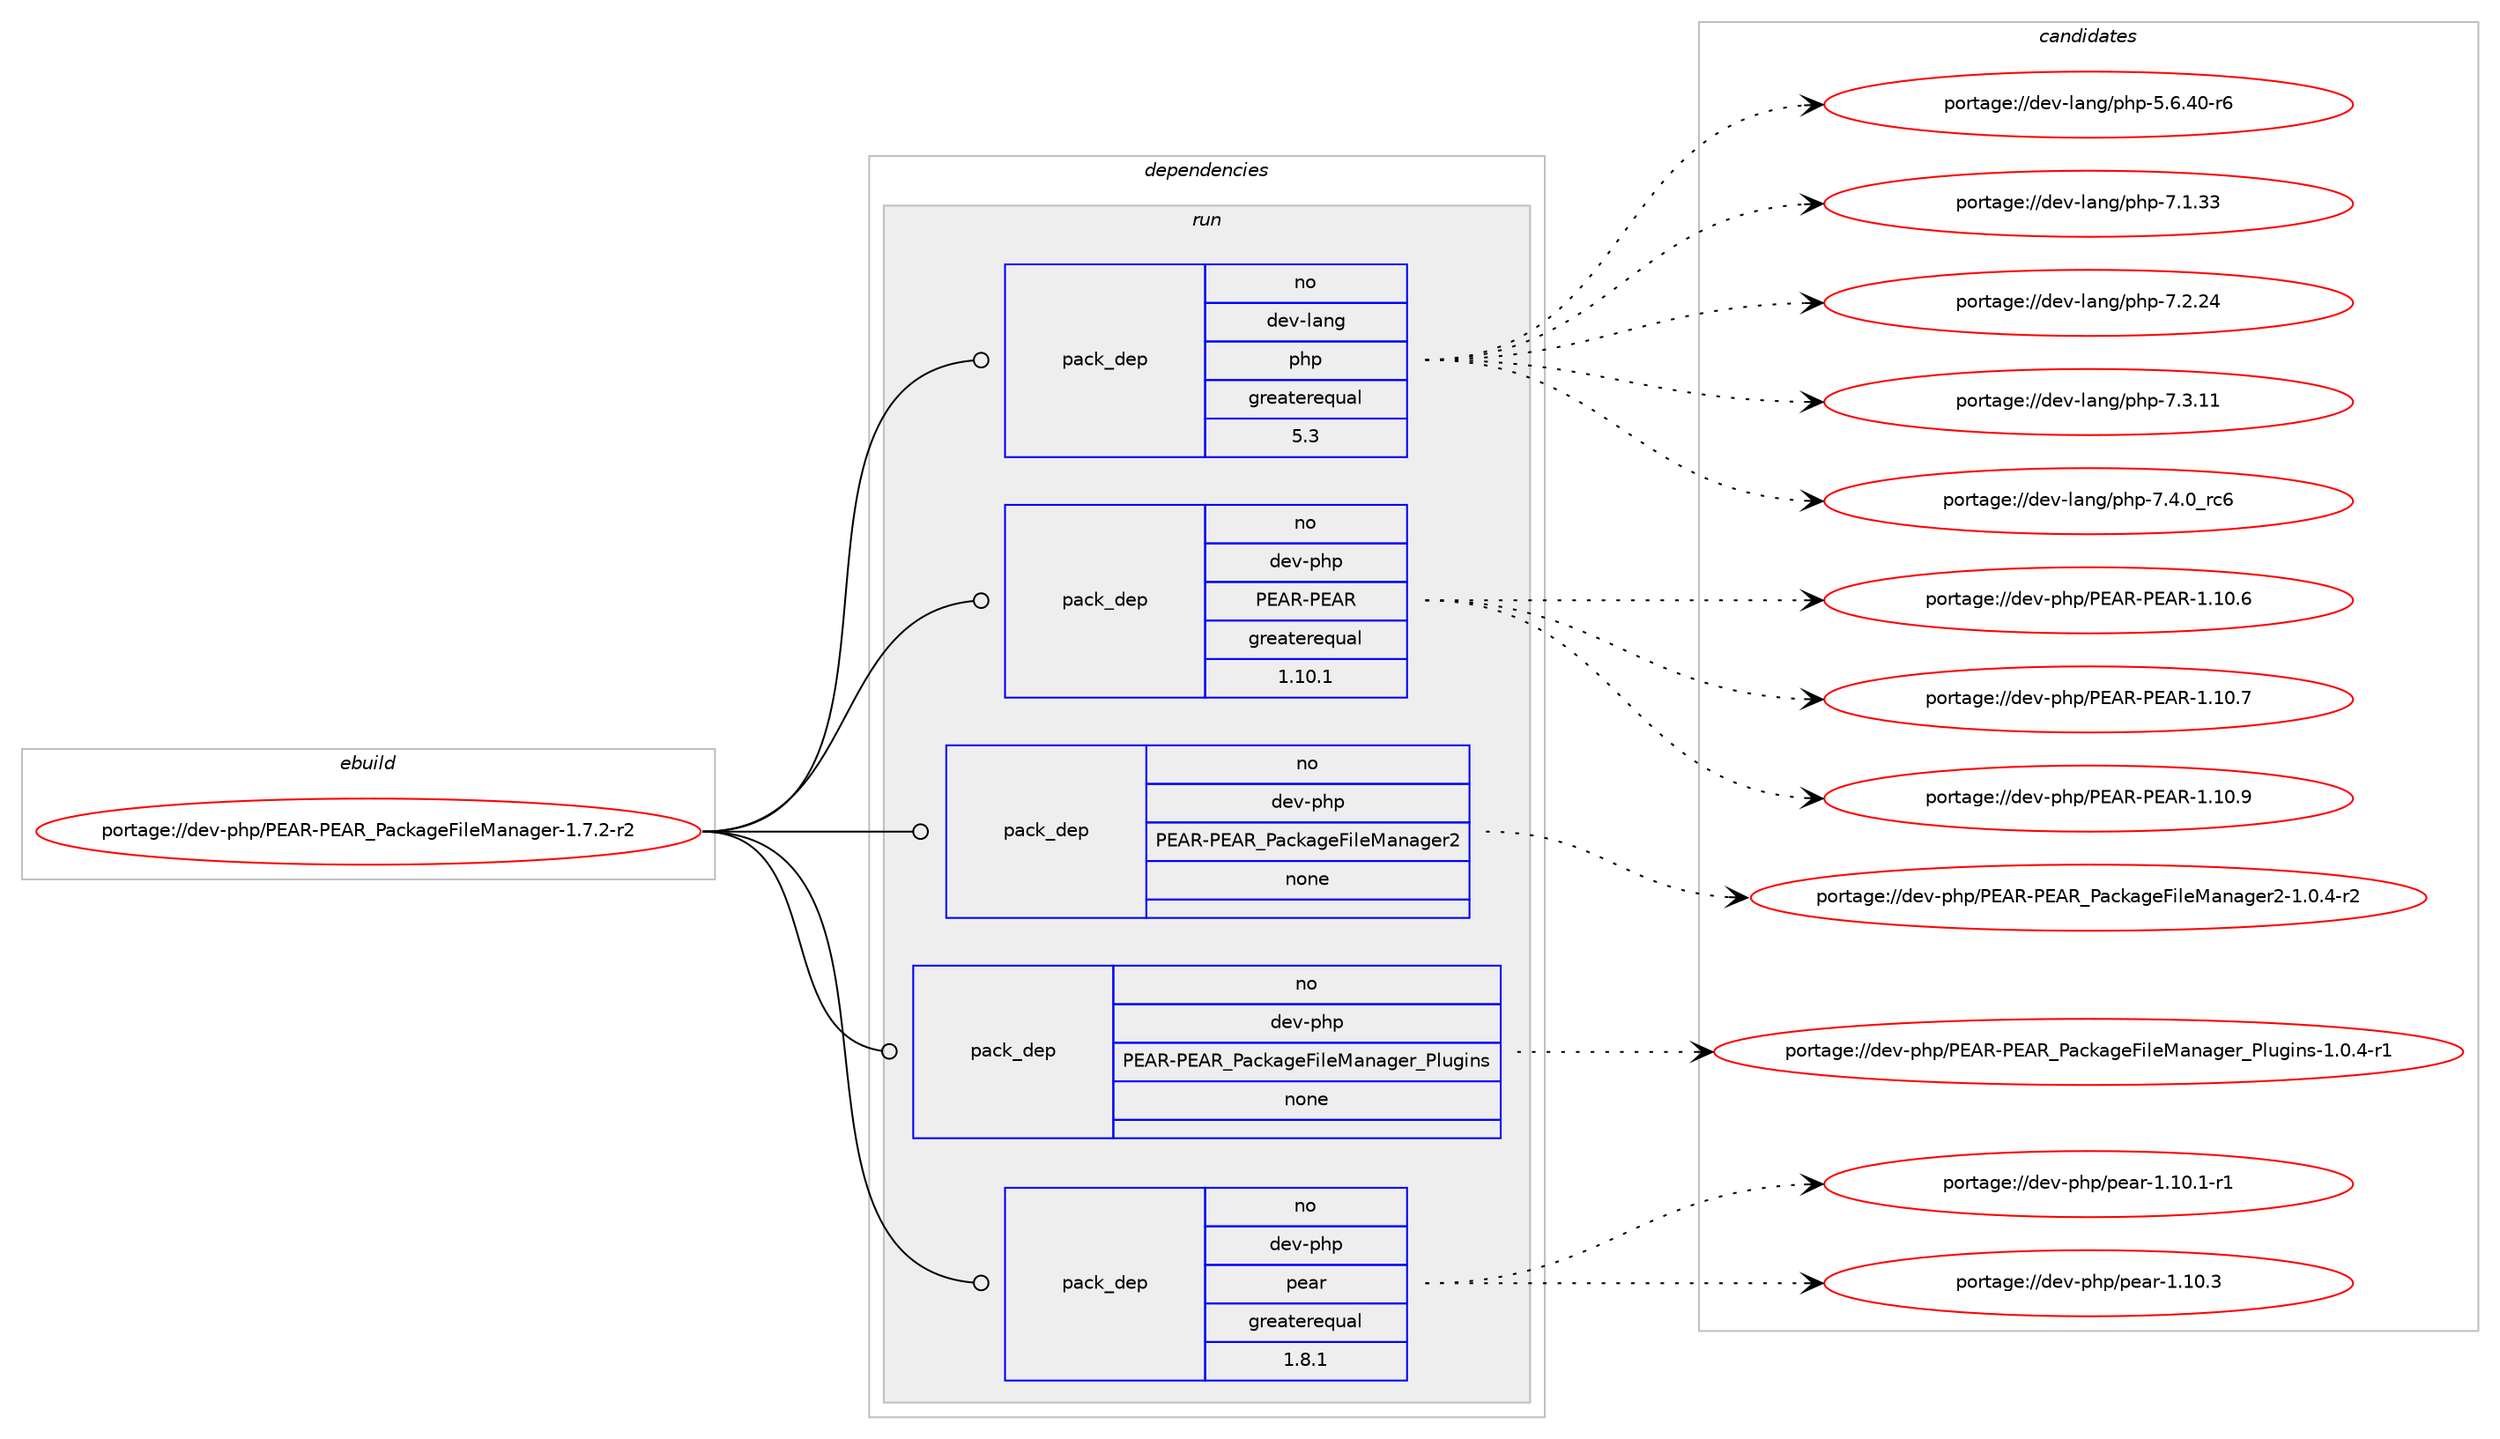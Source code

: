 digraph prolog {

# *************
# Graph options
# *************

newrank=true;
concentrate=true;
compound=true;
graph [rankdir=LR,fontname=Helvetica,fontsize=10,ranksep=1.5];#, ranksep=2.5, nodesep=0.2];
edge  [arrowhead=vee];
node  [fontname=Helvetica,fontsize=10];

# **********
# The ebuild
# **********

subgraph cluster_leftcol {
color=gray;
rank=same;
label=<<i>ebuild</i>>;
id [label="portage://dev-php/PEAR-PEAR_PackageFileManager-1.7.2-r2", color=red, width=4, href="../dev-php/PEAR-PEAR_PackageFileManager-1.7.2-r2.svg"];
}

# ****************
# The dependencies
# ****************

subgraph cluster_midcol {
color=gray;
label=<<i>dependencies</i>>;
subgraph cluster_compile {
fillcolor="#eeeeee";
style=filled;
label=<<i>compile</i>>;
}
subgraph cluster_compileandrun {
fillcolor="#eeeeee";
style=filled;
label=<<i>compile and run</i>>;
}
subgraph cluster_run {
fillcolor="#eeeeee";
style=filled;
label=<<i>run</i>>;
subgraph pack97036 {
dependency124235 [label=<<TABLE BORDER="0" CELLBORDER="1" CELLSPACING="0" CELLPADDING="4" WIDTH="220"><TR><TD ROWSPAN="6" CELLPADDING="30">pack_dep</TD></TR><TR><TD WIDTH="110">no</TD></TR><TR><TD>dev-lang</TD></TR><TR><TD>php</TD></TR><TR><TD>greaterequal</TD></TR><TR><TD>5.3</TD></TR></TABLE>>, shape=none, color=blue];
}
id:e -> dependency124235:w [weight=20,style="solid",arrowhead="odot"];
subgraph pack97037 {
dependency124236 [label=<<TABLE BORDER="0" CELLBORDER="1" CELLSPACING="0" CELLPADDING="4" WIDTH="220"><TR><TD ROWSPAN="6" CELLPADDING="30">pack_dep</TD></TR><TR><TD WIDTH="110">no</TD></TR><TR><TD>dev-php</TD></TR><TR><TD>PEAR-PEAR</TD></TR><TR><TD>greaterequal</TD></TR><TR><TD>1.10.1</TD></TR></TABLE>>, shape=none, color=blue];
}
id:e -> dependency124236:w [weight=20,style="solid",arrowhead="odot"];
subgraph pack97038 {
dependency124237 [label=<<TABLE BORDER="0" CELLBORDER="1" CELLSPACING="0" CELLPADDING="4" WIDTH="220"><TR><TD ROWSPAN="6" CELLPADDING="30">pack_dep</TD></TR><TR><TD WIDTH="110">no</TD></TR><TR><TD>dev-php</TD></TR><TR><TD>PEAR-PEAR_PackageFileManager2</TD></TR><TR><TD>none</TD></TR><TR><TD></TD></TR></TABLE>>, shape=none, color=blue];
}
id:e -> dependency124237:w [weight=20,style="solid",arrowhead="odot"];
subgraph pack97039 {
dependency124238 [label=<<TABLE BORDER="0" CELLBORDER="1" CELLSPACING="0" CELLPADDING="4" WIDTH="220"><TR><TD ROWSPAN="6" CELLPADDING="30">pack_dep</TD></TR><TR><TD WIDTH="110">no</TD></TR><TR><TD>dev-php</TD></TR><TR><TD>PEAR-PEAR_PackageFileManager_Plugins</TD></TR><TR><TD>none</TD></TR><TR><TD></TD></TR></TABLE>>, shape=none, color=blue];
}
id:e -> dependency124238:w [weight=20,style="solid",arrowhead="odot"];
subgraph pack97040 {
dependency124239 [label=<<TABLE BORDER="0" CELLBORDER="1" CELLSPACING="0" CELLPADDING="4" WIDTH="220"><TR><TD ROWSPAN="6" CELLPADDING="30">pack_dep</TD></TR><TR><TD WIDTH="110">no</TD></TR><TR><TD>dev-php</TD></TR><TR><TD>pear</TD></TR><TR><TD>greaterequal</TD></TR><TR><TD>1.8.1</TD></TR></TABLE>>, shape=none, color=blue];
}
id:e -> dependency124239:w [weight=20,style="solid",arrowhead="odot"];
}
}

# **************
# The candidates
# **************

subgraph cluster_choices {
rank=same;
color=gray;
label=<<i>candidates</i>>;

subgraph choice97036 {
color=black;
nodesep=1;
choiceportage100101118451089711010347112104112455346544652484511454 [label="portage://dev-lang/php-5.6.40-r6", color=red, width=4,href="../dev-lang/php-5.6.40-r6.svg"];
choiceportage10010111845108971101034711210411245554649465151 [label="portage://dev-lang/php-7.1.33", color=red, width=4,href="../dev-lang/php-7.1.33.svg"];
choiceportage10010111845108971101034711210411245554650465052 [label="portage://dev-lang/php-7.2.24", color=red, width=4,href="../dev-lang/php-7.2.24.svg"];
choiceportage10010111845108971101034711210411245554651464949 [label="portage://dev-lang/php-7.3.11", color=red, width=4,href="../dev-lang/php-7.3.11.svg"];
choiceportage100101118451089711010347112104112455546524648951149954 [label="portage://dev-lang/php-7.4.0_rc6", color=red, width=4,href="../dev-lang/php-7.4.0_rc6.svg"];
dependency124235:e -> choiceportage100101118451089711010347112104112455346544652484511454:w [style=dotted,weight="100"];
dependency124235:e -> choiceportage10010111845108971101034711210411245554649465151:w [style=dotted,weight="100"];
dependency124235:e -> choiceportage10010111845108971101034711210411245554650465052:w [style=dotted,weight="100"];
dependency124235:e -> choiceportage10010111845108971101034711210411245554651464949:w [style=dotted,weight="100"];
dependency124235:e -> choiceportage100101118451089711010347112104112455546524648951149954:w [style=dotted,weight="100"];
}
subgraph choice97037 {
color=black;
nodesep=1;
choiceportage100101118451121041124780696582458069658245494649484654 [label="portage://dev-php/PEAR-PEAR-1.10.6", color=red, width=4,href="../dev-php/PEAR-PEAR-1.10.6.svg"];
choiceportage100101118451121041124780696582458069658245494649484655 [label="portage://dev-php/PEAR-PEAR-1.10.7", color=red, width=4,href="../dev-php/PEAR-PEAR-1.10.7.svg"];
choiceportage100101118451121041124780696582458069658245494649484657 [label="portage://dev-php/PEAR-PEAR-1.10.9", color=red, width=4,href="../dev-php/PEAR-PEAR-1.10.9.svg"];
dependency124236:e -> choiceportage100101118451121041124780696582458069658245494649484654:w [style=dotted,weight="100"];
dependency124236:e -> choiceportage100101118451121041124780696582458069658245494649484655:w [style=dotted,weight="100"];
dependency124236:e -> choiceportage100101118451121041124780696582458069658245494649484657:w [style=dotted,weight="100"];
}
subgraph choice97038 {
color=black;
nodesep=1;
choiceportage1001011184511210411247806965824580696582958097991079710310170105108101779711097103101114504549464846524511450 [label="portage://dev-php/PEAR-PEAR_PackageFileManager2-1.0.4-r2", color=red, width=4,href="../dev-php/PEAR-PEAR_PackageFileManager2-1.0.4-r2.svg"];
dependency124237:e -> choiceportage1001011184511210411247806965824580696582958097991079710310170105108101779711097103101114504549464846524511450:w [style=dotted,weight="100"];
}
subgraph choice97039 {
color=black;
nodesep=1;
choiceportage100101118451121041124780696582458069658295809799107971031017010510810177971109710310111495801081171031051101154549464846524511449 [label="portage://dev-php/PEAR-PEAR_PackageFileManager_Plugins-1.0.4-r1", color=red, width=4,href="../dev-php/PEAR-PEAR_PackageFileManager_Plugins-1.0.4-r1.svg"];
dependency124238:e -> choiceportage100101118451121041124780696582458069658295809799107971031017010510810177971109710310111495801081171031051101154549464846524511449:w [style=dotted,weight="100"];
}
subgraph choice97040 {
color=black;
nodesep=1;
choiceportage100101118451121041124711210197114454946494846494511449 [label="portage://dev-php/pear-1.10.1-r1", color=red, width=4,href="../dev-php/pear-1.10.1-r1.svg"];
choiceportage10010111845112104112471121019711445494649484651 [label="portage://dev-php/pear-1.10.3", color=red, width=4,href="../dev-php/pear-1.10.3.svg"];
dependency124239:e -> choiceportage100101118451121041124711210197114454946494846494511449:w [style=dotted,weight="100"];
dependency124239:e -> choiceportage10010111845112104112471121019711445494649484651:w [style=dotted,weight="100"];
}
}

}
